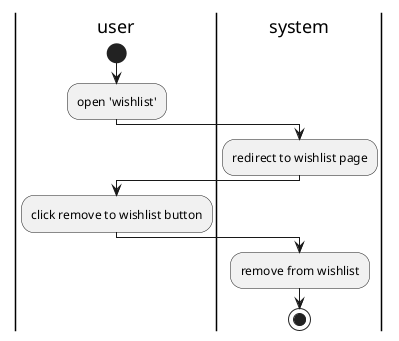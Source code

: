 @startuml add to wishlist

|user|
start
:open 'wishlist';
|system|
:redirect to wishlist page;
|user|
:click remove to wishlist button;
|system|
:remove from wishlist;
stop
@enduml